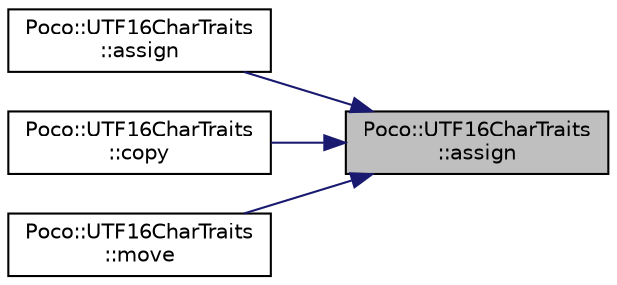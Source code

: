 digraph "Poco::UTF16CharTraits::assign"
{
 // LATEX_PDF_SIZE
  edge [fontname="Helvetica",fontsize="10",labelfontname="Helvetica",labelfontsize="10"];
  node [fontname="Helvetica",fontsize="10",shape=record];
  rankdir="RL";
  Node1 [label="Poco::UTF16CharTraits\l::assign",height=0.2,width=0.4,color="black", fillcolor="grey75", style="filled", fontcolor="black",tooltip=" "];
  Node1 -> Node2 [dir="back",color="midnightblue",fontsize="10",style="solid"];
  Node2 [label="Poco::UTF16CharTraits\l::assign",height=0.2,width=0.4,color="black", fillcolor="white", style="filled",URL="$structPoco_1_1UTF16CharTraits.html#a431279ae4d8b95c3b130839f841bbfc4",tooltip=" "];
  Node1 -> Node3 [dir="back",color="midnightblue",fontsize="10",style="solid"];
  Node3 [label="Poco::UTF16CharTraits\l::copy",height=0.2,width=0.4,color="black", fillcolor="white", style="filled",URL="$structPoco_1_1UTF16CharTraits.html#a3959adc0317cb010b10fe77dc13daf66",tooltip=" "];
  Node1 -> Node4 [dir="back",color="midnightblue",fontsize="10",style="solid"];
  Node4 [label="Poco::UTF16CharTraits\l::move",height=0.2,width=0.4,color="black", fillcolor="white", style="filled",URL="$structPoco_1_1UTF16CharTraits.html#af50186b84d7767557e8f9c74e12abca6",tooltip=" "];
}
